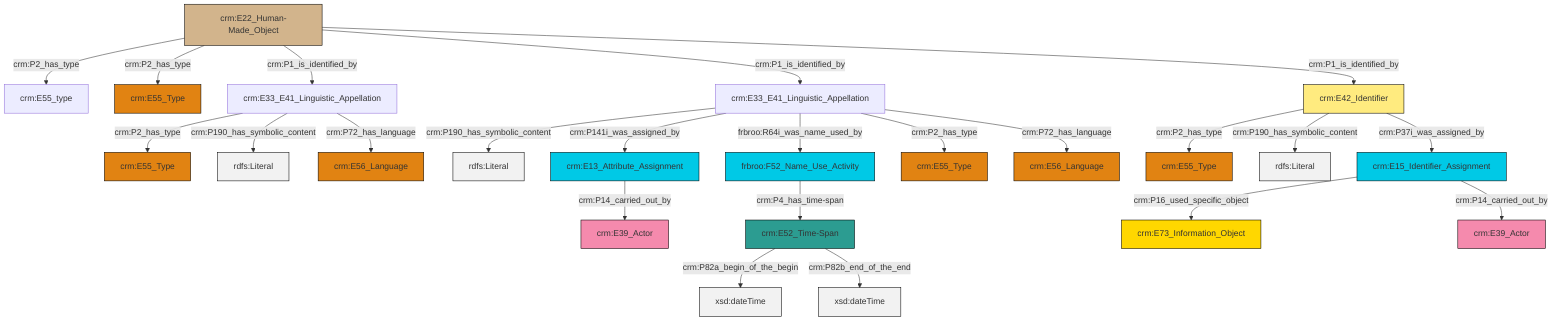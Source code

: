graph TD
classDef Literal fill:#f2f2f2,stroke:#000000;
classDef CRM_Entity fill:#FFFFFF,stroke:#000000;
classDef Temporal_Entity fill:#00C9E6, stroke:#000000;
classDef Type fill:#E18312, stroke:#000000;
classDef Time-Span fill:#2C9C91, stroke:#000000;
classDef Appellation fill:#FFEB7F, stroke:#000000;
classDef Place fill:#008836, stroke:#000000;
classDef Persistent_Item fill:#B266B2, stroke:#000000;
classDef Conceptual_Object fill:#FFD700, stroke:#000000;
classDef Physical_Thing fill:#D2B48C, stroke:#000000;
classDef Actor fill:#f58aad, stroke:#000000;
classDef PC_Classes fill:#4ce600, stroke:#000000;
classDef Multi fill:#cccccc,stroke:#000000;

0["crm:E33_E41_Linguistic_Appellation"]:::Default -->|crm:P190_has_symbolic_content| 1[rdfs:Literal]:::Literal
4["crm:E52_Time-Span"]:::Time-Span -->|crm:P82a_begin_of_the_begin| 5[xsd:dateTime]:::Literal
8["frbroo:F52_Name_Use_Activity"]:::Temporal_Entity -->|crm:P4_has_time-span| 4["crm:E52_Time-Span"]:::Time-Span
10["crm:E42_Identifier"]:::Appellation -->|crm:P2_has_type| 11["crm:E55_Type"]:::Type
0["crm:E33_E41_Linguistic_Appellation"]:::Default -->|crm:P141i_was_assigned_by| 12["crm:E13_Attribute_Assignment"]:::Temporal_Entity
6["crm:E22_Human-Made_Object"]:::Physical_Thing -->|crm:P2_has_type| 13["crm:E55_type"]:::Default
12["crm:E13_Attribute_Assignment"]:::Temporal_Entity -->|crm:P14_carried_out_by| 16["crm:E39_Actor"]:::Actor
10["crm:E42_Identifier"]:::Appellation -->|crm:P190_has_symbolic_content| 18[rdfs:Literal]:::Literal
24["crm:E15_Identifier_Assignment"]:::Temporal_Entity -->|crm:P16_used_specific_object| 25["crm:E73_Information_Object"]:::Conceptual_Object
6["crm:E22_Human-Made_Object"]:::Physical_Thing -->|crm:P2_has_type| 28["crm:E55_Type"]:::Type
22["crm:E33_E41_Linguistic_Appellation"]:::Default -->|crm:P2_has_type| 20["crm:E55_Type"]:::Type
4["crm:E52_Time-Span"]:::Time-Span -->|crm:P82b_end_of_the_end| 32[xsd:dateTime]:::Literal
6["crm:E22_Human-Made_Object"]:::Physical_Thing -->|crm:P1_is_identified_by| 22["crm:E33_E41_Linguistic_Appellation"]:::Default
22["crm:E33_E41_Linguistic_Appellation"]:::Default -->|crm:P190_has_symbolic_content| 34[rdfs:Literal]:::Literal
10["crm:E42_Identifier"]:::Appellation -->|crm:P37i_was_assigned_by| 24["crm:E15_Identifier_Assignment"]:::Temporal_Entity
22["crm:E33_E41_Linguistic_Appellation"]:::Default -->|crm:P72_has_language| 30["crm:E56_Language"]:::Type
0["crm:E33_E41_Linguistic_Appellation"]:::Default -->|frbroo:R64i_was_name_used_by| 8["frbroo:F52_Name_Use_Activity"]:::Temporal_Entity
6["crm:E22_Human-Made_Object"]:::Physical_Thing -->|crm:P1_is_identified_by| 0["crm:E33_E41_Linguistic_Appellation"]:::Default
6["crm:E22_Human-Made_Object"]:::Physical_Thing -->|crm:P1_is_identified_by| 10["crm:E42_Identifier"]:::Appellation
0["crm:E33_E41_Linguistic_Appellation"]:::Default -->|crm:P2_has_type| 26["crm:E55_Type"]:::Type
24["crm:E15_Identifier_Assignment"]:::Temporal_Entity -->|crm:P14_carried_out_by| 35["crm:E39_Actor"]:::Actor
0["crm:E33_E41_Linguistic_Appellation"]:::Default -->|crm:P72_has_language| 2["crm:E56_Language"]:::Type